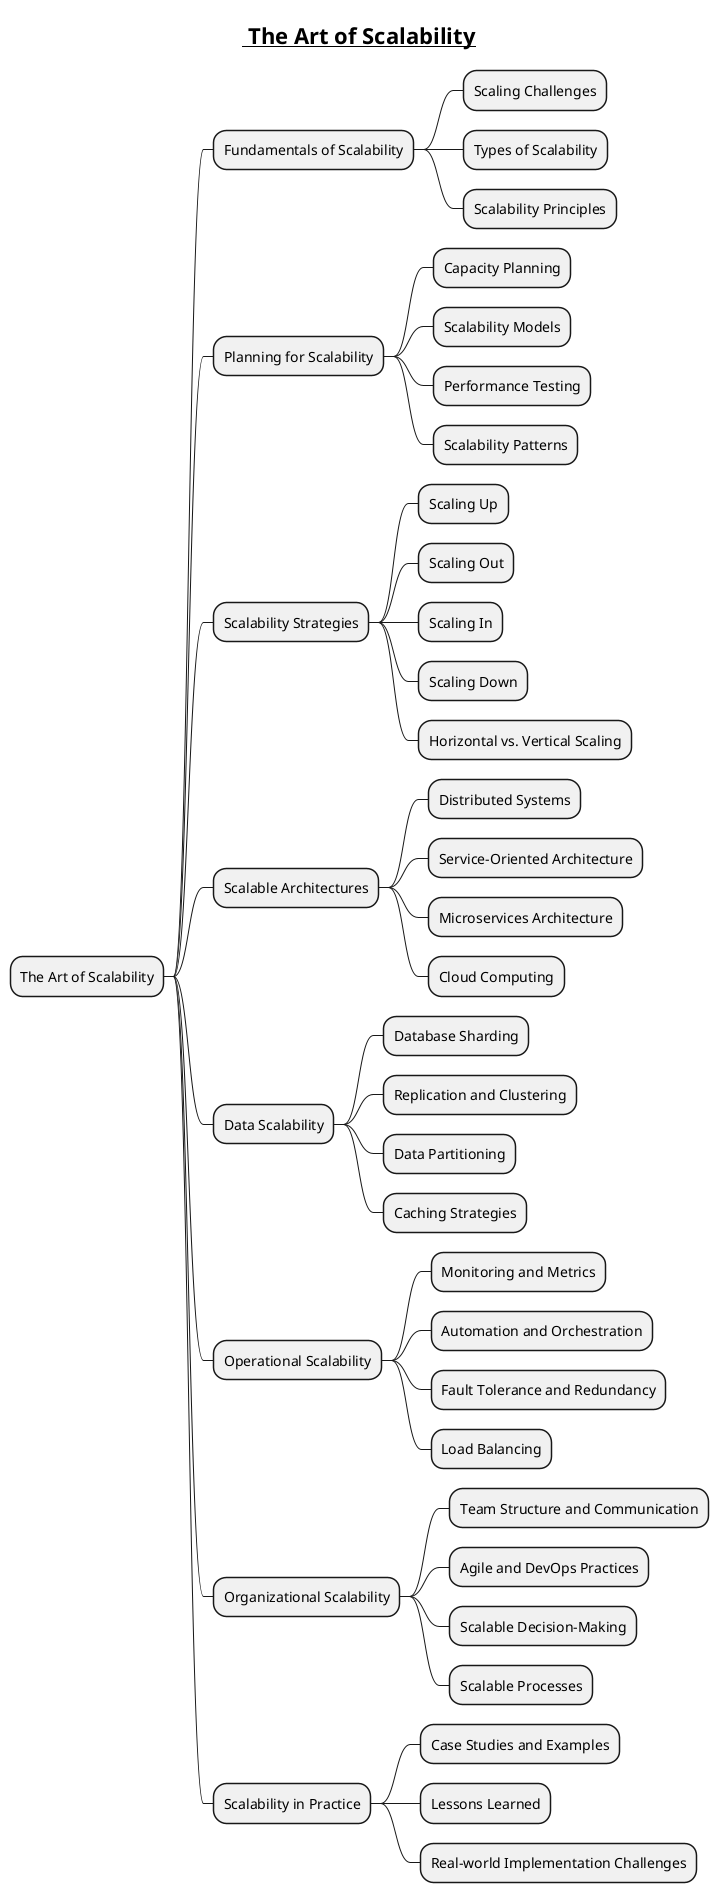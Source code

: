 @startmindmap

title =__ The Art of Scalability__

* The Art of Scalability

** Fundamentals of Scalability
*** Scaling Challenges
*** Types of Scalability
*** Scalability Principles

** Planning for Scalability
*** Capacity Planning
*** Scalability Models
*** Performance Testing
*** Scalability Patterns

** Scalability Strategies
*** Scaling Up
*** Scaling Out
*** Scaling In
*** Scaling Down
*** Horizontal vs. Vertical Scaling

** Scalable Architectures
*** Distributed Systems
*** Service-Oriented Architecture
*** Microservices Architecture
*** Cloud Computing

** Data Scalability
*** Database Sharding
*** Replication and Clustering
*** Data Partitioning
*** Caching Strategies

** Operational Scalability
*** Monitoring and Metrics
*** Automation and Orchestration
*** Fault Tolerance and Redundancy
*** Load Balancing

** Organizational Scalability
*** Team Structure and Communication
*** Agile and DevOps Practices
*** Scalable Decision-Making
*** Scalable Processes

** Scalability in Practice
*** Case Studies and Examples
*** Lessons Learned
*** Real-world Implementation Challenges

@endmindmap
